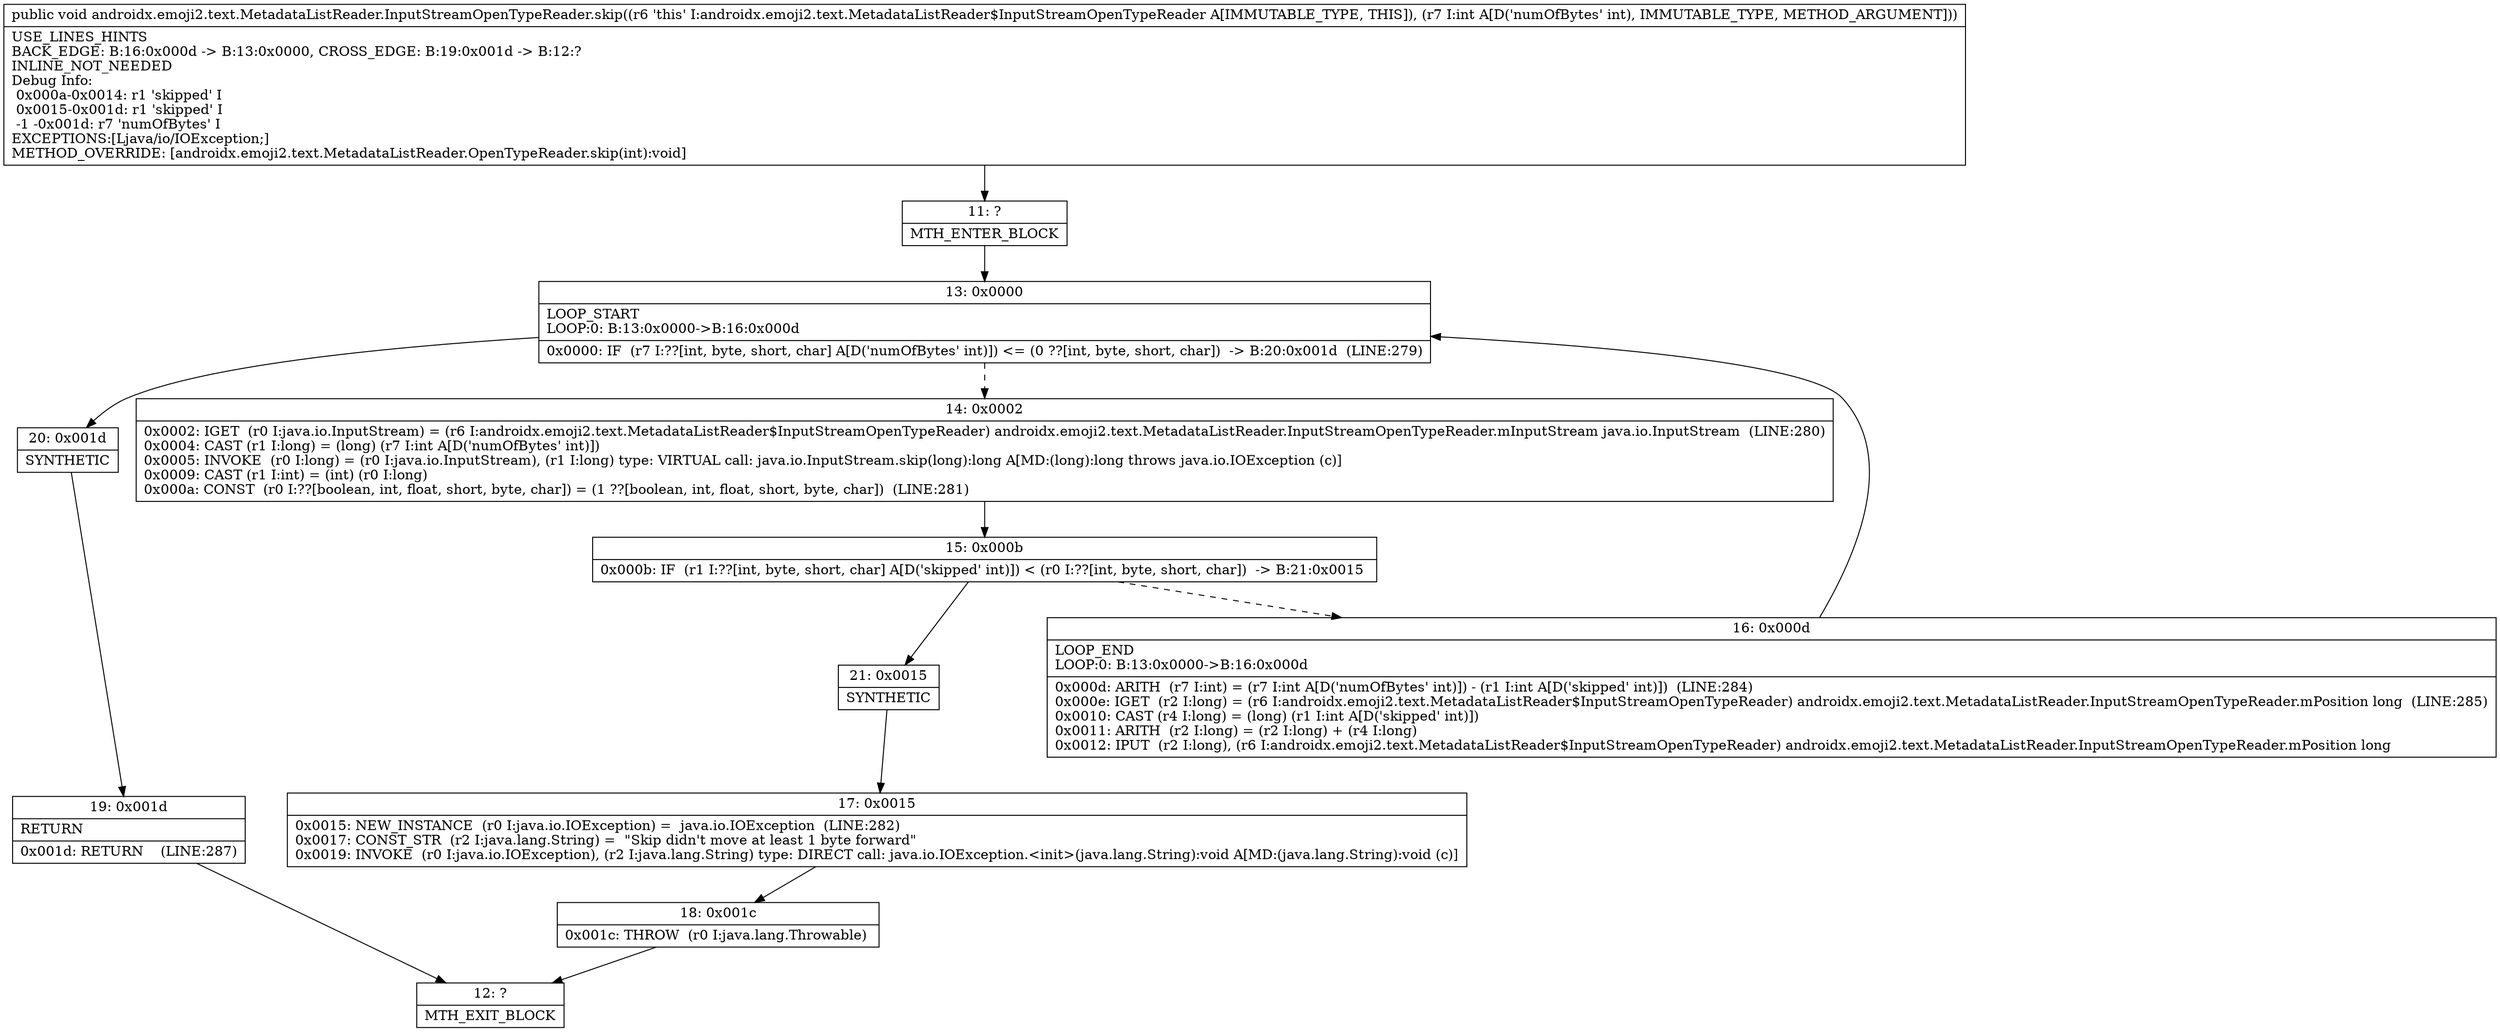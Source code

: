 digraph "CFG forandroidx.emoji2.text.MetadataListReader.InputStreamOpenTypeReader.skip(I)V" {
Node_11 [shape=record,label="{11\:\ ?|MTH_ENTER_BLOCK\l}"];
Node_13 [shape=record,label="{13\:\ 0x0000|LOOP_START\lLOOP:0: B:13:0x0000\-\>B:16:0x000d\l|0x0000: IF  (r7 I:??[int, byte, short, char] A[D('numOfBytes' int)]) \<= (0 ??[int, byte, short, char])  \-\> B:20:0x001d  (LINE:279)\l}"];
Node_14 [shape=record,label="{14\:\ 0x0002|0x0002: IGET  (r0 I:java.io.InputStream) = (r6 I:androidx.emoji2.text.MetadataListReader$InputStreamOpenTypeReader) androidx.emoji2.text.MetadataListReader.InputStreamOpenTypeReader.mInputStream java.io.InputStream  (LINE:280)\l0x0004: CAST (r1 I:long) = (long) (r7 I:int A[D('numOfBytes' int)]) \l0x0005: INVOKE  (r0 I:long) = (r0 I:java.io.InputStream), (r1 I:long) type: VIRTUAL call: java.io.InputStream.skip(long):long A[MD:(long):long throws java.io.IOException (c)]\l0x0009: CAST (r1 I:int) = (int) (r0 I:long) \l0x000a: CONST  (r0 I:??[boolean, int, float, short, byte, char]) = (1 ??[boolean, int, float, short, byte, char])  (LINE:281)\l}"];
Node_15 [shape=record,label="{15\:\ 0x000b|0x000b: IF  (r1 I:??[int, byte, short, char] A[D('skipped' int)]) \< (r0 I:??[int, byte, short, char])  \-\> B:21:0x0015 \l}"];
Node_16 [shape=record,label="{16\:\ 0x000d|LOOP_END\lLOOP:0: B:13:0x0000\-\>B:16:0x000d\l|0x000d: ARITH  (r7 I:int) = (r7 I:int A[D('numOfBytes' int)]) \- (r1 I:int A[D('skipped' int)])  (LINE:284)\l0x000e: IGET  (r2 I:long) = (r6 I:androidx.emoji2.text.MetadataListReader$InputStreamOpenTypeReader) androidx.emoji2.text.MetadataListReader.InputStreamOpenTypeReader.mPosition long  (LINE:285)\l0x0010: CAST (r4 I:long) = (long) (r1 I:int A[D('skipped' int)]) \l0x0011: ARITH  (r2 I:long) = (r2 I:long) + (r4 I:long) \l0x0012: IPUT  (r2 I:long), (r6 I:androidx.emoji2.text.MetadataListReader$InputStreamOpenTypeReader) androidx.emoji2.text.MetadataListReader.InputStreamOpenTypeReader.mPosition long \l}"];
Node_21 [shape=record,label="{21\:\ 0x0015|SYNTHETIC\l}"];
Node_17 [shape=record,label="{17\:\ 0x0015|0x0015: NEW_INSTANCE  (r0 I:java.io.IOException) =  java.io.IOException  (LINE:282)\l0x0017: CONST_STR  (r2 I:java.lang.String) =  \"Skip didn't move at least 1 byte forward\" \l0x0019: INVOKE  (r0 I:java.io.IOException), (r2 I:java.lang.String) type: DIRECT call: java.io.IOException.\<init\>(java.lang.String):void A[MD:(java.lang.String):void (c)]\l}"];
Node_18 [shape=record,label="{18\:\ 0x001c|0x001c: THROW  (r0 I:java.lang.Throwable) \l}"];
Node_12 [shape=record,label="{12\:\ ?|MTH_EXIT_BLOCK\l}"];
Node_20 [shape=record,label="{20\:\ 0x001d|SYNTHETIC\l}"];
Node_19 [shape=record,label="{19\:\ 0x001d|RETURN\l|0x001d: RETURN    (LINE:287)\l}"];
MethodNode[shape=record,label="{public void androidx.emoji2.text.MetadataListReader.InputStreamOpenTypeReader.skip((r6 'this' I:androidx.emoji2.text.MetadataListReader$InputStreamOpenTypeReader A[IMMUTABLE_TYPE, THIS]), (r7 I:int A[D('numOfBytes' int), IMMUTABLE_TYPE, METHOD_ARGUMENT]))  | USE_LINES_HINTS\lBACK_EDGE: B:16:0x000d \-\> B:13:0x0000, CROSS_EDGE: B:19:0x001d \-\> B:12:?\lINLINE_NOT_NEEDED\lDebug Info:\l  0x000a\-0x0014: r1 'skipped' I\l  0x0015\-0x001d: r1 'skipped' I\l  \-1 \-0x001d: r7 'numOfBytes' I\lEXCEPTIONS:[Ljava\/io\/IOException;]\lMETHOD_OVERRIDE: [androidx.emoji2.text.MetadataListReader.OpenTypeReader.skip(int):void]\l}"];
MethodNode -> Node_11;Node_11 -> Node_13;
Node_13 -> Node_14[style=dashed];
Node_13 -> Node_20;
Node_14 -> Node_15;
Node_15 -> Node_16[style=dashed];
Node_15 -> Node_21;
Node_16 -> Node_13;
Node_21 -> Node_17;
Node_17 -> Node_18;
Node_18 -> Node_12;
Node_20 -> Node_19;
Node_19 -> Node_12;
}

